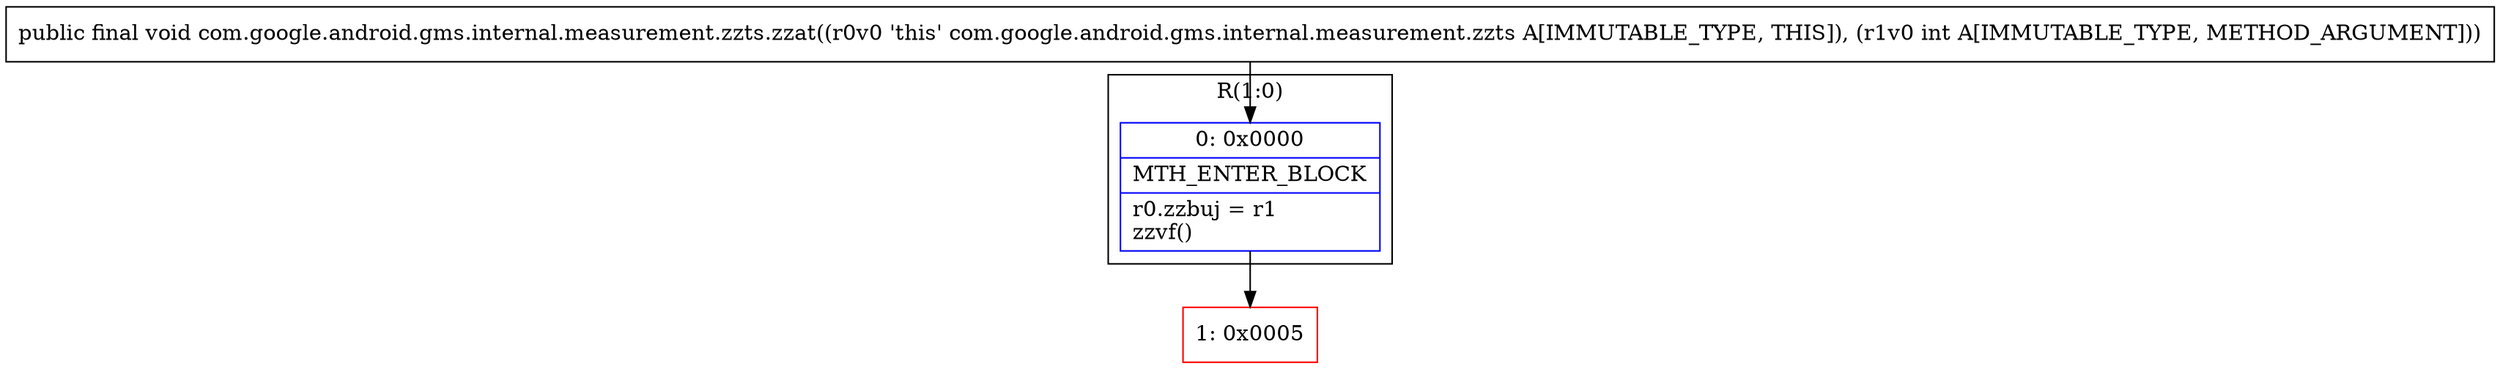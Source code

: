 digraph "CFG forcom.google.android.gms.internal.measurement.zzts.zzat(I)V" {
subgraph cluster_Region_1607060186 {
label = "R(1:0)";
node [shape=record,color=blue];
Node_0 [shape=record,label="{0\:\ 0x0000|MTH_ENTER_BLOCK\l|r0.zzbuj = r1\lzzvf()\l}"];
}
Node_1 [shape=record,color=red,label="{1\:\ 0x0005}"];
MethodNode[shape=record,label="{public final void com.google.android.gms.internal.measurement.zzts.zzat((r0v0 'this' com.google.android.gms.internal.measurement.zzts A[IMMUTABLE_TYPE, THIS]), (r1v0 int A[IMMUTABLE_TYPE, METHOD_ARGUMENT])) }"];
MethodNode -> Node_0;
Node_0 -> Node_1;
}

